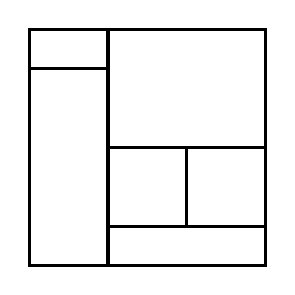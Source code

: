 \begin{tikzpicture}[very thick, scale=.5]
    \draw (0,5) rectangle (2,6);
    \draw (0,0) rectangle (2,5);
    \draw (2,3) rectangle (6,6);
    \draw (2,1) rectangle (4,3);
    \draw (4,1) rectangle (6,3);
    \draw (2,0) rectangle (6,1);
\end{tikzpicture}
